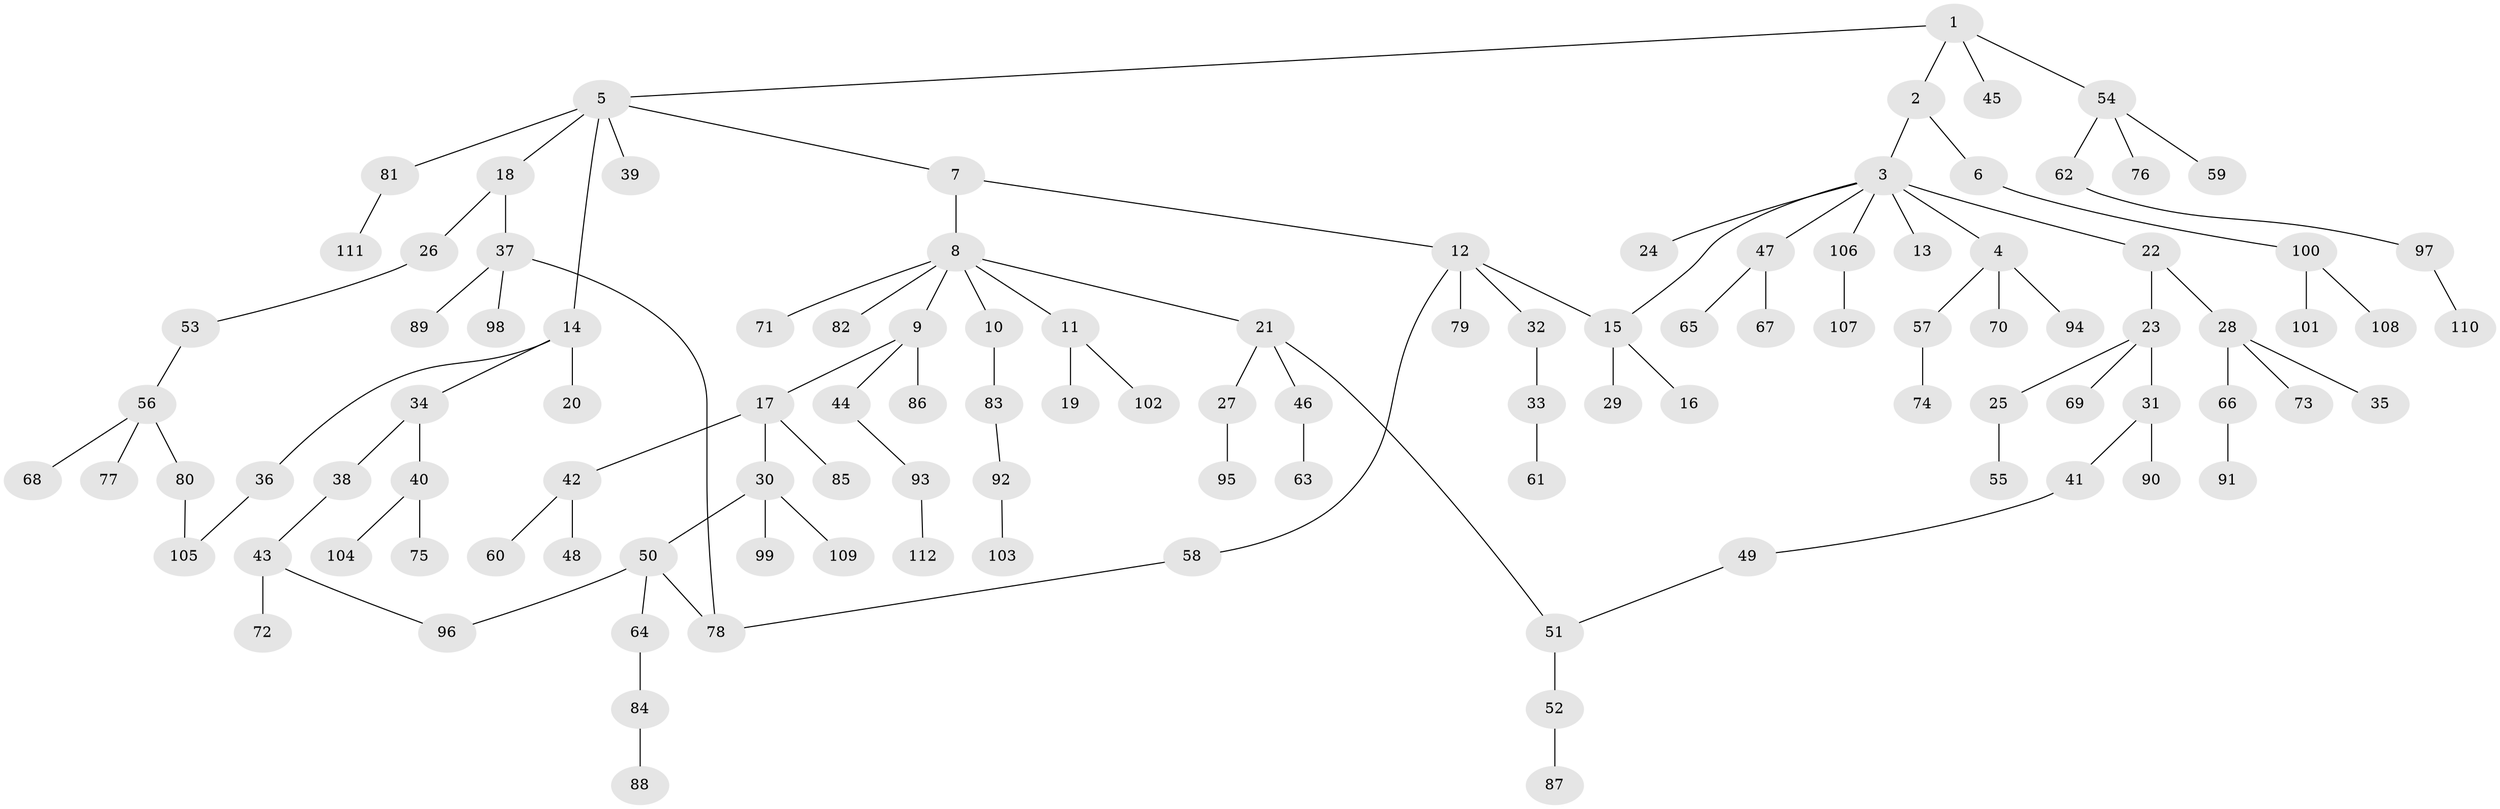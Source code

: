 // coarse degree distribution, {6: 0.017857142857142856, 1: 0.6428571428571429, 2: 0.23214285714285715, 4: 0.05357142857142857, 16: 0.017857142857142856, 8: 0.017857142857142856, 14: 0.017857142857142856}
// Generated by graph-tools (version 1.1) at 2025/44/03/04/25 21:44:28]
// undirected, 112 vertices, 117 edges
graph export_dot {
graph [start="1"]
  node [color=gray90,style=filled];
  1;
  2;
  3;
  4;
  5;
  6;
  7;
  8;
  9;
  10;
  11;
  12;
  13;
  14;
  15;
  16;
  17;
  18;
  19;
  20;
  21;
  22;
  23;
  24;
  25;
  26;
  27;
  28;
  29;
  30;
  31;
  32;
  33;
  34;
  35;
  36;
  37;
  38;
  39;
  40;
  41;
  42;
  43;
  44;
  45;
  46;
  47;
  48;
  49;
  50;
  51;
  52;
  53;
  54;
  55;
  56;
  57;
  58;
  59;
  60;
  61;
  62;
  63;
  64;
  65;
  66;
  67;
  68;
  69;
  70;
  71;
  72;
  73;
  74;
  75;
  76;
  77;
  78;
  79;
  80;
  81;
  82;
  83;
  84;
  85;
  86;
  87;
  88;
  89;
  90;
  91;
  92;
  93;
  94;
  95;
  96;
  97;
  98;
  99;
  100;
  101;
  102;
  103;
  104;
  105;
  106;
  107;
  108;
  109;
  110;
  111;
  112;
  1 -- 2;
  1 -- 5;
  1 -- 45;
  1 -- 54;
  2 -- 3;
  2 -- 6;
  3 -- 4;
  3 -- 13;
  3 -- 15;
  3 -- 22;
  3 -- 24;
  3 -- 47;
  3 -- 106;
  4 -- 57;
  4 -- 70;
  4 -- 94;
  5 -- 7;
  5 -- 14;
  5 -- 18;
  5 -- 39;
  5 -- 81;
  6 -- 100;
  7 -- 8;
  7 -- 12;
  8 -- 9;
  8 -- 10;
  8 -- 11;
  8 -- 21;
  8 -- 71;
  8 -- 82;
  9 -- 17;
  9 -- 44;
  9 -- 86;
  10 -- 83;
  11 -- 19;
  11 -- 102;
  12 -- 32;
  12 -- 58;
  12 -- 79;
  12 -- 15;
  14 -- 20;
  14 -- 34;
  14 -- 36;
  15 -- 16;
  15 -- 29;
  17 -- 30;
  17 -- 42;
  17 -- 85;
  18 -- 26;
  18 -- 37;
  21 -- 27;
  21 -- 46;
  21 -- 51;
  22 -- 23;
  22 -- 28;
  23 -- 25;
  23 -- 31;
  23 -- 69;
  25 -- 55;
  26 -- 53;
  27 -- 95;
  28 -- 35;
  28 -- 66;
  28 -- 73;
  30 -- 50;
  30 -- 99;
  30 -- 109;
  31 -- 41;
  31 -- 90;
  32 -- 33;
  33 -- 61;
  34 -- 38;
  34 -- 40;
  36 -- 105;
  37 -- 89;
  37 -- 98;
  37 -- 78;
  38 -- 43;
  40 -- 75;
  40 -- 104;
  41 -- 49;
  42 -- 48;
  42 -- 60;
  43 -- 72;
  43 -- 96;
  44 -- 93;
  46 -- 63;
  47 -- 65;
  47 -- 67;
  49 -- 51;
  50 -- 64;
  50 -- 96;
  50 -- 78;
  51 -- 52;
  52 -- 87;
  53 -- 56;
  54 -- 59;
  54 -- 62;
  54 -- 76;
  56 -- 68;
  56 -- 77;
  56 -- 80;
  57 -- 74;
  58 -- 78;
  62 -- 97;
  64 -- 84;
  66 -- 91;
  80 -- 105;
  81 -- 111;
  83 -- 92;
  84 -- 88;
  92 -- 103;
  93 -- 112;
  97 -- 110;
  100 -- 101;
  100 -- 108;
  106 -- 107;
}
